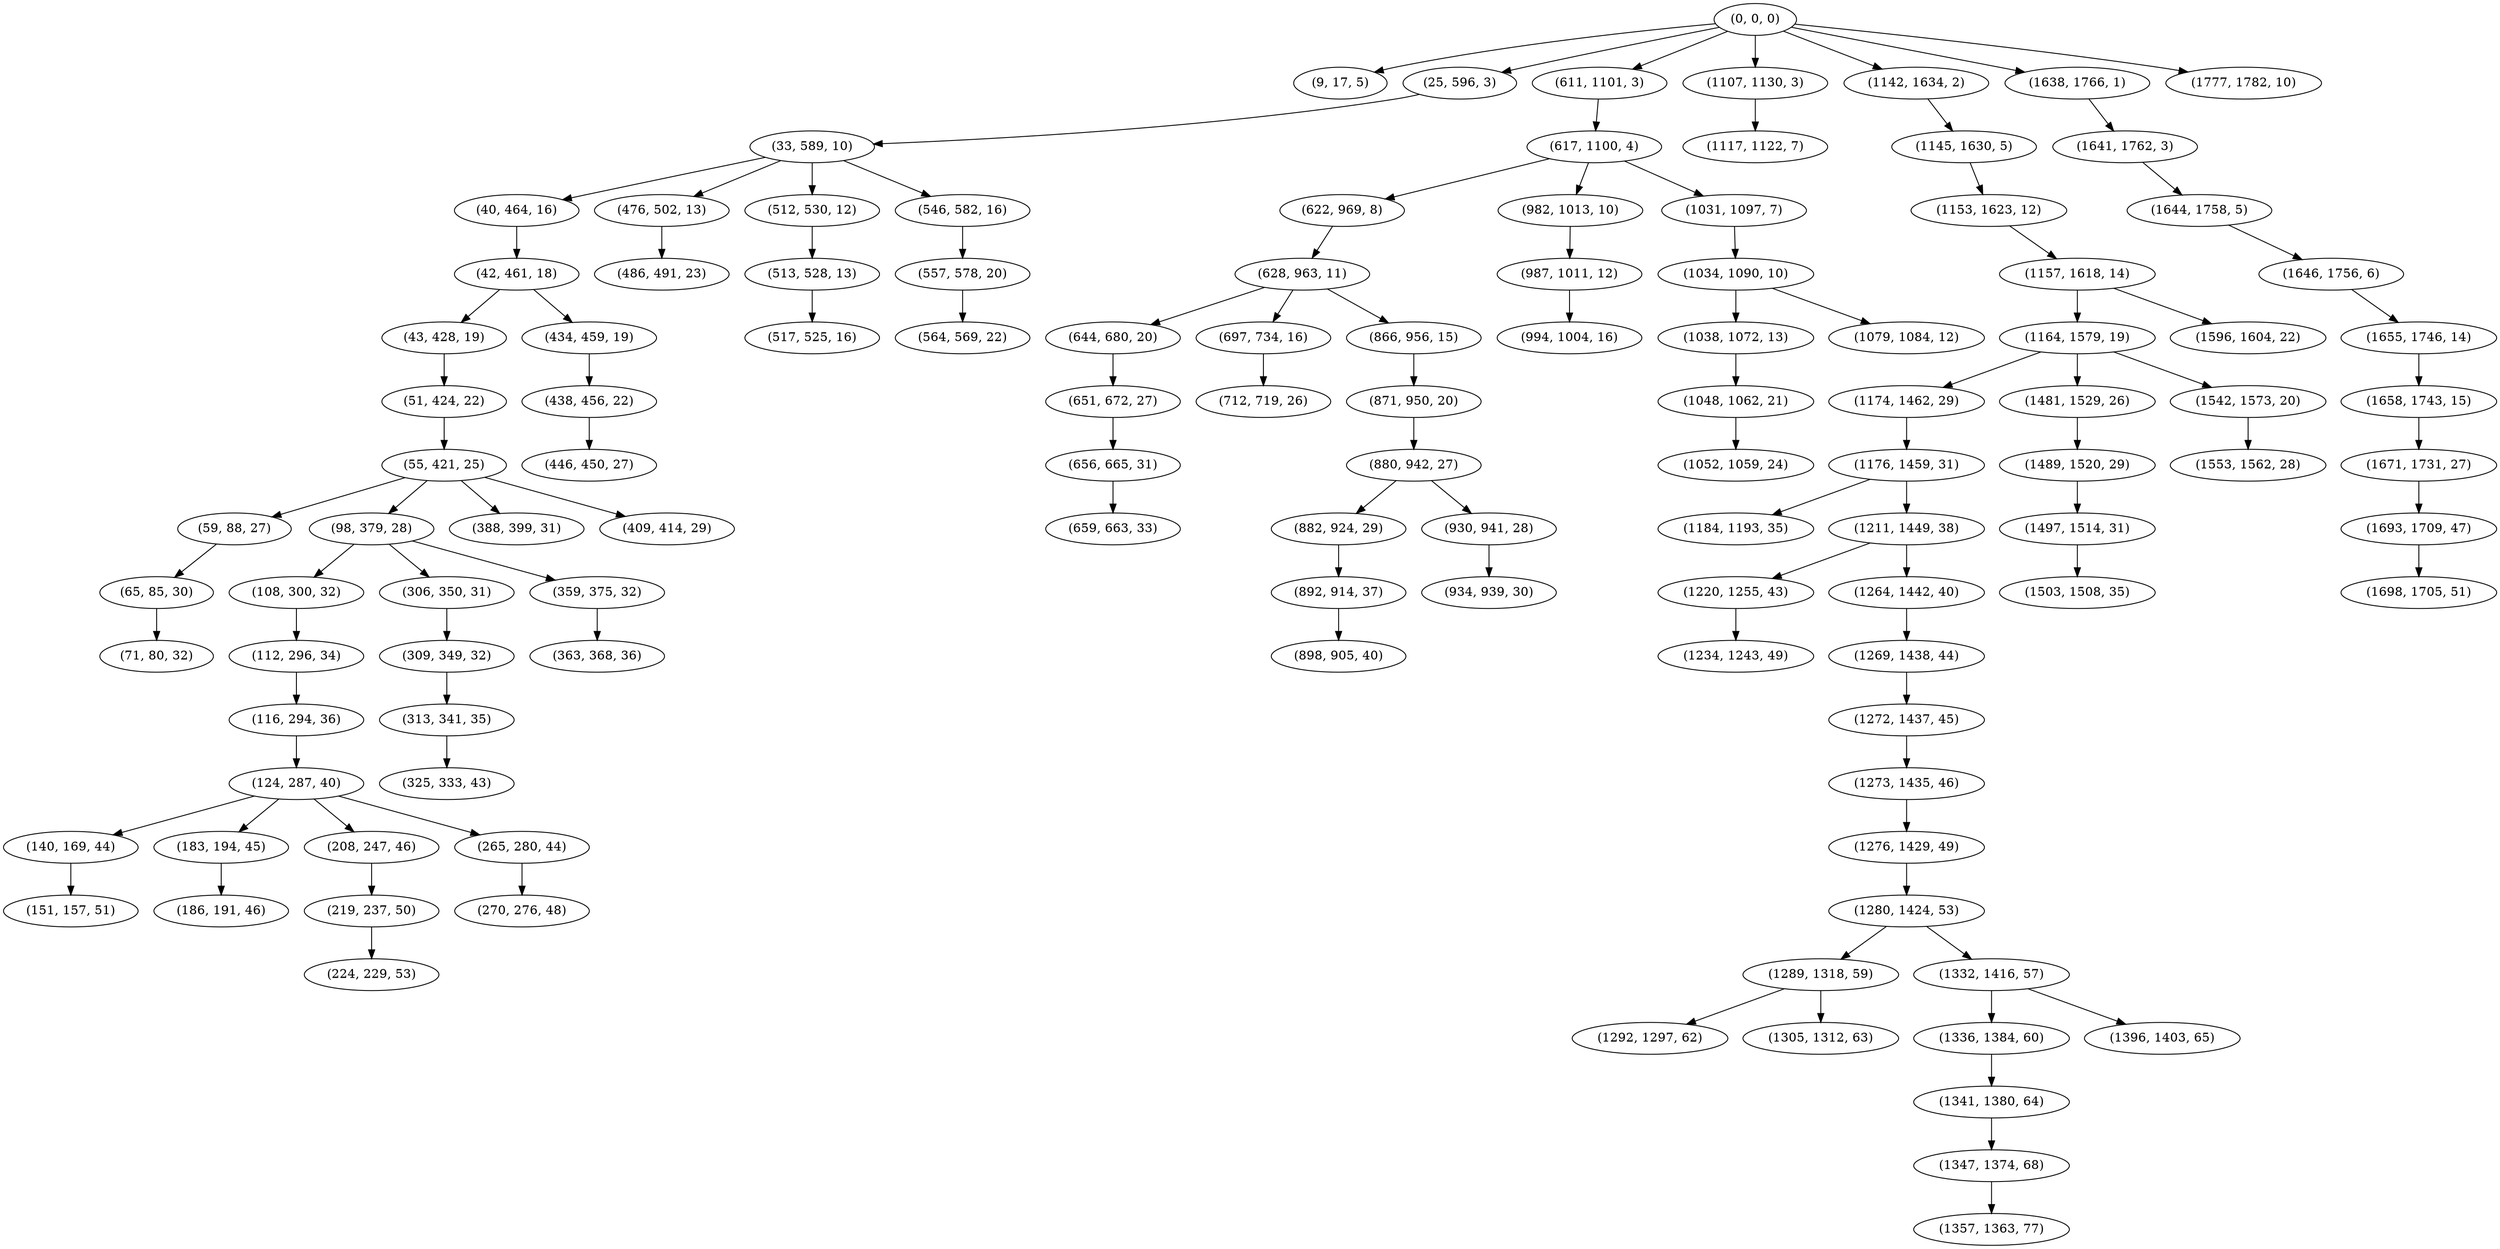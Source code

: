 digraph tree {
    "(0, 0, 0)";
    "(9, 17, 5)";
    "(25, 596, 3)";
    "(33, 589, 10)";
    "(40, 464, 16)";
    "(42, 461, 18)";
    "(43, 428, 19)";
    "(51, 424, 22)";
    "(55, 421, 25)";
    "(59, 88, 27)";
    "(65, 85, 30)";
    "(71, 80, 32)";
    "(98, 379, 28)";
    "(108, 300, 32)";
    "(112, 296, 34)";
    "(116, 294, 36)";
    "(124, 287, 40)";
    "(140, 169, 44)";
    "(151, 157, 51)";
    "(183, 194, 45)";
    "(186, 191, 46)";
    "(208, 247, 46)";
    "(219, 237, 50)";
    "(224, 229, 53)";
    "(265, 280, 44)";
    "(270, 276, 48)";
    "(306, 350, 31)";
    "(309, 349, 32)";
    "(313, 341, 35)";
    "(325, 333, 43)";
    "(359, 375, 32)";
    "(363, 368, 36)";
    "(388, 399, 31)";
    "(409, 414, 29)";
    "(434, 459, 19)";
    "(438, 456, 22)";
    "(446, 450, 27)";
    "(476, 502, 13)";
    "(486, 491, 23)";
    "(512, 530, 12)";
    "(513, 528, 13)";
    "(517, 525, 16)";
    "(546, 582, 16)";
    "(557, 578, 20)";
    "(564, 569, 22)";
    "(611, 1101, 3)";
    "(617, 1100, 4)";
    "(622, 969, 8)";
    "(628, 963, 11)";
    "(644, 680, 20)";
    "(651, 672, 27)";
    "(656, 665, 31)";
    "(659, 663, 33)";
    "(697, 734, 16)";
    "(712, 719, 26)";
    "(866, 956, 15)";
    "(871, 950, 20)";
    "(880, 942, 27)";
    "(882, 924, 29)";
    "(892, 914, 37)";
    "(898, 905, 40)";
    "(930, 941, 28)";
    "(934, 939, 30)";
    "(982, 1013, 10)";
    "(987, 1011, 12)";
    "(994, 1004, 16)";
    "(1031, 1097, 7)";
    "(1034, 1090, 10)";
    "(1038, 1072, 13)";
    "(1048, 1062, 21)";
    "(1052, 1059, 24)";
    "(1079, 1084, 12)";
    "(1107, 1130, 3)";
    "(1117, 1122, 7)";
    "(1142, 1634, 2)";
    "(1145, 1630, 5)";
    "(1153, 1623, 12)";
    "(1157, 1618, 14)";
    "(1164, 1579, 19)";
    "(1174, 1462, 29)";
    "(1176, 1459, 31)";
    "(1184, 1193, 35)";
    "(1211, 1449, 38)";
    "(1220, 1255, 43)";
    "(1234, 1243, 49)";
    "(1264, 1442, 40)";
    "(1269, 1438, 44)";
    "(1272, 1437, 45)";
    "(1273, 1435, 46)";
    "(1276, 1429, 49)";
    "(1280, 1424, 53)";
    "(1289, 1318, 59)";
    "(1292, 1297, 62)";
    "(1305, 1312, 63)";
    "(1332, 1416, 57)";
    "(1336, 1384, 60)";
    "(1341, 1380, 64)";
    "(1347, 1374, 68)";
    "(1357, 1363, 77)";
    "(1396, 1403, 65)";
    "(1481, 1529, 26)";
    "(1489, 1520, 29)";
    "(1497, 1514, 31)";
    "(1503, 1508, 35)";
    "(1542, 1573, 20)";
    "(1553, 1562, 28)";
    "(1596, 1604, 22)";
    "(1638, 1766, 1)";
    "(1641, 1762, 3)";
    "(1644, 1758, 5)";
    "(1646, 1756, 6)";
    "(1655, 1746, 14)";
    "(1658, 1743, 15)";
    "(1671, 1731, 27)";
    "(1693, 1709, 47)";
    "(1698, 1705, 51)";
    "(1777, 1782, 10)";
    "(0, 0, 0)" -> "(9, 17, 5)";
    "(0, 0, 0)" -> "(25, 596, 3)";
    "(0, 0, 0)" -> "(611, 1101, 3)";
    "(0, 0, 0)" -> "(1107, 1130, 3)";
    "(0, 0, 0)" -> "(1142, 1634, 2)";
    "(0, 0, 0)" -> "(1638, 1766, 1)";
    "(0, 0, 0)" -> "(1777, 1782, 10)";
    "(25, 596, 3)" -> "(33, 589, 10)";
    "(33, 589, 10)" -> "(40, 464, 16)";
    "(33, 589, 10)" -> "(476, 502, 13)";
    "(33, 589, 10)" -> "(512, 530, 12)";
    "(33, 589, 10)" -> "(546, 582, 16)";
    "(40, 464, 16)" -> "(42, 461, 18)";
    "(42, 461, 18)" -> "(43, 428, 19)";
    "(42, 461, 18)" -> "(434, 459, 19)";
    "(43, 428, 19)" -> "(51, 424, 22)";
    "(51, 424, 22)" -> "(55, 421, 25)";
    "(55, 421, 25)" -> "(59, 88, 27)";
    "(55, 421, 25)" -> "(98, 379, 28)";
    "(55, 421, 25)" -> "(388, 399, 31)";
    "(55, 421, 25)" -> "(409, 414, 29)";
    "(59, 88, 27)" -> "(65, 85, 30)";
    "(65, 85, 30)" -> "(71, 80, 32)";
    "(98, 379, 28)" -> "(108, 300, 32)";
    "(98, 379, 28)" -> "(306, 350, 31)";
    "(98, 379, 28)" -> "(359, 375, 32)";
    "(108, 300, 32)" -> "(112, 296, 34)";
    "(112, 296, 34)" -> "(116, 294, 36)";
    "(116, 294, 36)" -> "(124, 287, 40)";
    "(124, 287, 40)" -> "(140, 169, 44)";
    "(124, 287, 40)" -> "(183, 194, 45)";
    "(124, 287, 40)" -> "(208, 247, 46)";
    "(124, 287, 40)" -> "(265, 280, 44)";
    "(140, 169, 44)" -> "(151, 157, 51)";
    "(183, 194, 45)" -> "(186, 191, 46)";
    "(208, 247, 46)" -> "(219, 237, 50)";
    "(219, 237, 50)" -> "(224, 229, 53)";
    "(265, 280, 44)" -> "(270, 276, 48)";
    "(306, 350, 31)" -> "(309, 349, 32)";
    "(309, 349, 32)" -> "(313, 341, 35)";
    "(313, 341, 35)" -> "(325, 333, 43)";
    "(359, 375, 32)" -> "(363, 368, 36)";
    "(434, 459, 19)" -> "(438, 456, 22)";
    "(438, 456, 22)" -> "(446, 450, 27)";
    "(476, 502, 13)" -> "(486, 491, 23)";
    "(512, 530, 12)" -> "(513, 528, 13)";
    "(513, 528, 13)" -> "(517, 525, 16)";
    "(546, 582, 16)" -> "(557, 578, 20)";
    "(557, 578, 20)" -> "(564, 569, 22)";
    "(611, 1101, 3)" -> "(617, 1100, 4)";
    "(617, 1100, 4)" -> "(622, 969, 8)";
    "(617, 1100, 4)" -> "(982, 1013, 10)";
    "(617, 1100, 4)" -> "(1031, 1097, 7)";
    "(622, 969, 8)" -> "(628, 963, 11)";
    "(628, 963, 11)" -> "(644, 680, 20)";
    "(628, 963, 11)" -> "(697, 734, 16)";
    "(628, 963, 11)" -> "(866, 956, 15)";
    "(644, 680, 20)" -> "(651, 672, 27)";
    "(651, 672, 27)" -> "(656, 665, 31)";
    "(656, 665, 31)" -> "(659, 663, 33)";
    "(697, 734, 16)" -> "(712, 719, 26)";
    "(866, 956, 15)" -> "(871, 950, 20)";
    "(871, 950, 20)" -> "(880, 942, 27)";
    "(880, 942, 27)" -> "(882, 924, 29)";
    "(880, 942, 27)" -> "(930, 941, 28)";
    "(882, 924, 29)" -> "(892, 914, 37)";
    "(892, 914, 37)" -> "(898, 905, 40)";
    "(930, 941, 28)" -> "(934, 939, 30)";
    "(982, 1013, 10)" -> "(987, 1011, 12)";
    "(987, 1011, 12)" -> "(994, 1004, 16)";
    "(1031, 1097, 7)" -> "(1034, 1090, 10)";
    "(1034, 1090, 10)" -> "(1038, 1072, 13)";
    "(1034, 1090, 10)" -> "(1079, 1084, 12)";
    "(1038, 1072, 13)" -> "(1048, 1062, 21)";
    "(1048, 1062, 21)" -> "(1052, 1059, 24)";
    "(1107, 1130, 3)" -> "(1117, 1122, 7)";
    "(1142, 1634, 2)" -> "(1145, 1630, 5)";
    "(1145, 1630, 5)" -> "(1153, 1623, 12)";
    "(1153, 1623, 12)" -> "(1157, 1618, 14)";
    "(1157, 1618, 14)" -> "(1164, 1579, 19)";
    "(1157, 1618, 14)" -> "(1596, 1604, 22)";
    "(1164, 1579, 19)" -> "(1174, 1462, 29)";
    "(1164, 1579, 19)" -> "(1481, 1529, 26)";
    "(1164, 1579, 19)" -> "(1542, 1573, 20)";
    "(1174, 1462, 29)" -> "(1176, 1459, 31)";
    "(1176, 1459, 31)" -> "(1184, 1193, 35)";
    "(1176, 1459, 31)" -> "(1211, 1449, 38)";
    "(1211, 1449, 38)" -> "(1220, 1255, 43)";
    "(1211, 1449, 38)" -> "(1264, 1442, 40)";
    "(1220, 1255, 43)" -> "(1234, 1243, 49)";
    "(1264, 1442, 40)" -> "(1269, 1438, 44)";
    "(1269, 1438, 44)" -> "(1272, 1437, 45)";
    "(1272, 1437, 45)" -> "(1273, 1435, 46)";
    "(1273, 1435, 46)" -> "(1276, 1429, 49)";
    "(1276, 1429, 49)" -> "(1280, 1424, 53)";
    "(1280, 1424, 53)" -> "(1289, 1318, 59)";
    "(1280, 1424, 53)" -> "(1332, 1416, 57)";
    "(1289, 1318, 59)" -> "(1292, 1297, 62)";
    "(1289, 1318, 59)" -> "(1305, 1312, 63)";
    "(1332, 1416, 57)" -> "(1336, 1384, 60)";
    "(1332, 1416, 57)" -> "(1396, 1403, 65)";
    "(1336, 1384, 60)" -> "(1341, 1380, 64)";
    "(1341, 1380, 64)" -> "(1347, 1374, 68)";
    "(1347, 1374, 68)" -> "(1357, 1363, 77)";
    "(1481, 1529, 26)" -> "(1489, 1520, 29)";
    "(1489, 1520, 29)" -> "(1497, 1514, 31)";
    "(1497, 1514, 31)" -> "(1503, 1508, 35)";
    "(1542, 1573, 20)" -> "(1553, 1562, 28)";
    "(1638, 1766, 1)" -> "(1641, 1762, 3)";
    "(1641, 1762, 3)" -> "(1644, 1758, 5)";
    "(1644, 1758, 5)" -> "(1646, 1756, 6)";
    "(1646, 1756, 6)" -> "(1655, 1746, 14)";
    "(1655, 1746, 14)" -> "(1658, 1743, 15)";
    "(1658, 1743, 15)" -> "(1671, 1731, 27)";
    "(1671, 1731, 27)" -> "(1693, 1709, 47)";
    "(1693, 1709, 47)" -> "(1698, 1705, 51)";
}
